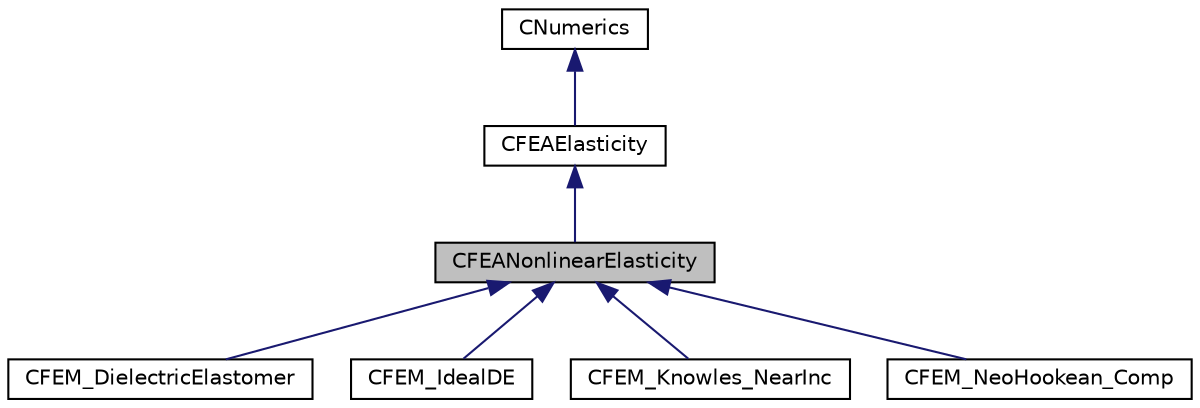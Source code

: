 digraph "CFEANonlinearElasticity"
{
  edge [fontname="Helvetica",fontsize="10",labelfontname="Helvetica",labelfontsize="10"];
  node [fontname="Helvetica",fontsize="10",shape=record];
  Node0 [label="CFEANonlinearElasticity",height=0.2,width=0.4,color="black", fillcolor="grey75", style="filled", fontcolor="black"];
  Node1 -> Node0 [dir="back",color="midnightblue",fontsize="10",style="solid",fontname="Helvetica"];
  Node1 [label="CFEAElasticity",height=0.2,width=0.4,color="black", fillcolor="white", style="filled",URL="$class_c_f_e_a_elasticity.html",tooltip="Abstract class for computing the tangent matrix and the residual for structural problems. "];
  Node2 -> Node1 [dir="back",color="midnightblue",fontsize="10",style="solid",fontname="Helvetica"];
  Node2 [label="CNumerics",height=0.2,width=0.4,color="black", fillcolor="white", style="filled",URL="$class_c_numerics.html",tooltip="Class for defining the numerical methods. "];
  Node0 -> Node3 [dir="back",color="midnightblue",fontsize="10",style="solid",fontname="Helvetica"];
  Node3 [label="CFEM_DielectricElastomer",height=0.2,width=0.4,color="black", fillcolor="white", style="filled",URL="$class_c_f_e_m___dielectric_elastomer.html",tooltip="Class for computing the constitutive and stress tensors for a dielectric elastomer. "];
  Node0 -> Node4 [dir="back",color="midnightblue",fontsize="10",style="solid",fontname="Helvetica"];
  Node4 [label="CFEM_IdealDE",height=0.2,width=0.4,color="black", fillcolor="white", style="filled",URL="$class_c_f_e_m___ideal_d_e.html",tooltip="Class for computing the constitutive and stress tensors for a nearly-incompressible ideal DE..."];
  Node0 -> Node5 [dir="back",color="midnightblue",fontsize="10",style="solid",fontname="Helvetica"];
  Node5 [label="CFEM_Knowles_NearInc",height=0.2,width=0.4,color="black", fillcolor="white", style="filled",URL="$class_c_f_e_m___knowles___near_inc.html"];
  Node0 -> Node6 [dir="back",color="midnightblue",fontsize="10",style="solid",fontname="Helvetica"];
  Node6 [label="CFEM_NeoHookean_Comp",height=0.2,width=0.4,color="black", fillcolor="white", style="filled",URL="$class_c_f_e_m___neo_hookean___comp.html",tooltip="Constitutive and stress tensors for a Knowles stored-energy function, nearly incompressible. "];
}
